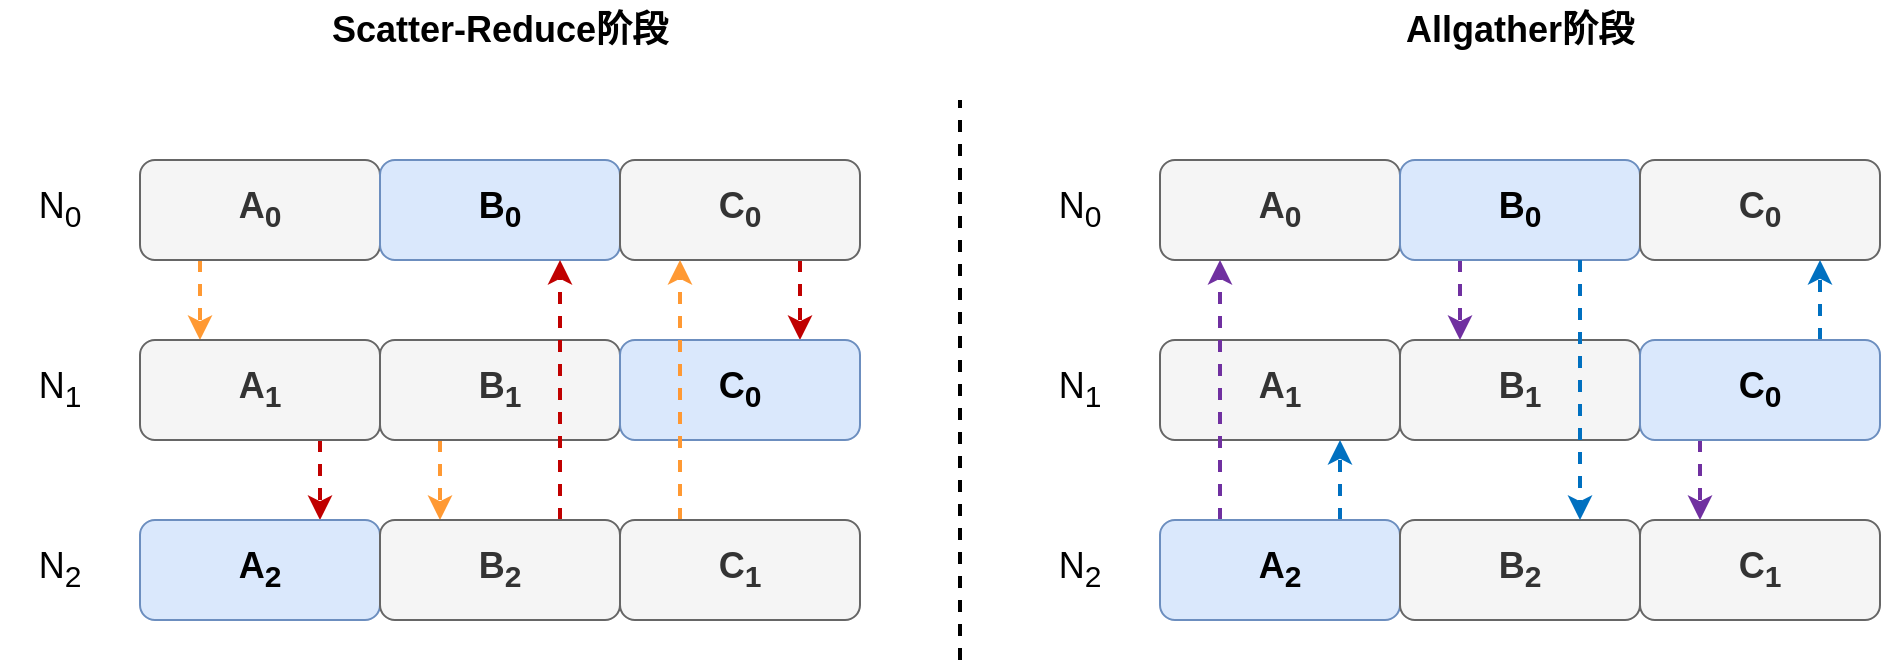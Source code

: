 <mxfile version="20.0.1" type="github">
  <diagram id="QZoD75EK2pMNKqEWIpBd" name="Page-1">
    <mxGraphModel dx="2424" dy="885" grid="1" gridSize="10" guides="1" tooltips="1" connect="1" arrows="1" fold="1" page="1" pageScale="1" pageWidth="827" pageHeight="1169" math="0" shadow="0">
      <root>
        <mxCell id="0" />
        <mxCell id="1" parent="0" />
        <mxCell id="ngBhUCR4Onw7o18NPcVE-176" value="&lt;b&gt;Scatter-Reduce阶段&lt;/b&gt;" style="text;html=1;strokeColor=none;fillColor=none;align=center;verticalAlign=middle;whiteSpace=wrap;rounded=0;shadow=0;fontSize=18;fontColor=#000000;" parent="1" vertex="1">
          <mxGeometry x="95" y="370" width="190" height="30" as="geometry" />
        </mxCell>
        <mxCell id="ngBhUCR4Onw7o18NPcVE-178" value="&lt;b&gt;Allgather阶段&lt;/b&gt;" style="text;html=1;strokeColor=none;fillColor=none;align=center;verticalAlign=middle;whiteSpace=wrap;rounded=0;shadow=0;fontSize=18;fontColor=#000000;" parent="1" vertex="1">
          <mxGeometry x="605" y="370" width="190" height="30" as="geometry" />
        </mxCell>
        <mxCell id="9lYXtkIO_EvKPlJrzlR4-44" style="edgeStyle=orthogonalEdgeStyle;rounded=0;orthogonalLoop=1;jettySize=auto;html=1;exitX=0.25;exitY=1;exitDx=0;exitDy=0;entryX=0.25;entryY=0;entryDx=0;entryDy=0;fontSize=18;dashed=1;fillColor=#fff2cc;strokeColor=#FF9933;strokeWidth=2;" edge="1" parent="1" source="9lYXtkIO_EvKPlJrzlR4-1" target="9lYXtkIO_EvKPlJrzlR4-6">
          <mxGeometry relative="1" as="geometry" />
        </mxCell>
        <mxCell id="9lYXtkIO_EvKPlJrzlR4-1" value="A&lt;sub&gt;&lt;font style=&quot;font-size: 15px;&quot;&gt;0&lt;/font&gt;&lt;/sub&gt;" style="rounded=1;whiteSpace=wrap;html=1;shadow=0;fontSize=18;fontStyle=1;fillColor=#f5f5f5;fontColor=#333333;strokeColor=#666666;" vertex="1" parent="1">
          <mxGeometry x="10" y="450" width="120" height="50" as="geometry" />
        </mxCell>
        <mxCell id="9lYXtkIO_EvKPlJrzlR4-2" value="&lt;font style=&quot;font-size: 18px;&quot;&gt;B&lt;sub&gt;0&lt;/sub&gt;&lt;/font&gt;" style="rounded=1;whiteSpace=wrap;html=1;shadow=0;fontSize=18;fontStyle=1;fillColor=#dae8fc;strokeColor=#6c8ebf;" vertex="1" parent="1">
          <mxGeometry x="130" y="450" width="120" height="50" as="geometry" />
        </mxCell>
        <mxCell id="9lYXtkIO_EvKPlJrzlR4-53" style="edgeStyle=orthogonalEdgeStyle;rounded=0;orthogonalLoop=1;jettySize=auto;html=1;exitX=0.75;exitY=1;exitDx=0;exitDy=0;entryX=0.75;entryY=0;entryDx=0;entryDy=0;dashed=1;fontSize=18;strokeColor=#C00000;strokeWidth=2;" edge="1" parent="1" source="9lYXtkIO_EvKPlJrzlR4-3" target="9lYXtkIO_EvKPlJrzlR4-8">
          <mxGeometry relative="1" as="geometry" />
        </mxCell>
        <mxCell id="9lYXtkIO_EvKPlJrzlR4-3" value="&lt;span style=&quot;font-size: 18px;&quot;&gt;C&lt;/span&gt;&lt;sub&gt;&lt;font style=&quot;font-size: 15px;&quot;&gt;0&lt;/font&gt;&lt;/sub&gt;" style="rounded=1;whiteSpace=wrap;html=1;shadow=0;fontSize=18;fontStyle=1;fillColor=#f5f5f5;fontColor=#333333;strokeColor=#666666;" vertex="1" parent="1">
          <mxGeometry x="250" y="450" width="120" height="50" as="geometry" />
        </mxCell>
        <mxCell id="9lYXtkIO_EvKPlJrzlR4-4" value="&lt;font style=&quot;font-size: 18px;&quot;&gt;N&lt;sub&gt;0&lt;/sub&gt;&lt;/font&gt;" style="text;html=1;strokeColor=none;fillColor=none;align=center;verticalAlign=middle;whiteSpace=wrap;rounded=0;" vertex="1" parent="1">
          <mxGeometry x="-60" y="460" width="60" height="30" as="geometry" />
        </mxCell>
        <mxCell id="9lYXtkIO_EvKPlJrzlR4-5" value="&lt;font style=&quot;font-size: 18px;&quot;&gt;&lt;font style=&quot;&quot;&gt;N&lt;/font&gt;&lt;font style=&quot;&quot;&gt;&lt;sub&gt;1&lt;/sub&gt;&lt;/font&gt;&lt;/font&gt;" style="text;html=1;strokeColor=none;fillColor=none;align=center;verticalAlign=middle;whiteSpace=wrap;rounded=0;" vertex="1" parent="1">
          <mxGeometry x="-60" y="550" width="60" height="30" as="geometry" />
        </mxCell>
        <mxCell id="9lYXtkIO_EvKPlJrzlR4-75" style="edgeStyle=orthogonalEdgeStyle;rounded=0;orthogonalLoop=1;jettySize=auto;html=1;exitX=0.75;exitY=1;exitDx=0;exitDy=0;entryX=0.75;entryY=0;entryDx=0;entryDy=0;dashed=1;fontSize=18;strokeColor=#C00000;strokeWidth=2;" edge="1" parent="1" source="9lYXtkIO_EvKPlJrzlR4-6" target="9lYXtkIO_EvKPlJrzlR4-10">
          <mxGeometry relative="1" as="geometry" />
        </mxCell>
        <mxCell id="9lYXtkIO_EvKPlJrzlR4-6" value="A&lt;sub style=&quot;&quot;&gt;&lt;font style=&quot;font-size: 15px;&quot;&gt;1&lt;/font&gt;&lt;/sub&gt;" style="rounded=1;whiteSpace=wrap;html=1;shadow=0;fontSize=18;fontStyle=1;fillColor=#f5f5f5;fontColor=#333333;strokeColor=#666666;" vertex="1" parent="1">
          <mxGeometry x="10" y="540" width="120" height="50" as="geometry" />
        </mxCell>
        <mxCell id="9lYXtkIO_EvKPlJrzlR4-45" style="edgeStyle=orthogonalEdgeStyle;rounded=0;orthogonalLoop=1;jettySize=auto;html=1;exitX=0.25;exitY=1;exitDx=0;exitDy=0;entryX=0.25;entryY=0;entryDx=0;entryDy=0;dashed=1;fontSize=18;strokeWidth=2;strokeColor=#FF9933;" edge="1" parent="1" source="9lYXtkIO_EvKPlJrzlR4-7" target="9lYXtkIO_EvKPlJrzlR4-11">
          <mxGeometry relative="1" as="geometry" />
        </mxCell>
        <mxCell id="9lYXtkIO_EvKPlJrzlR4-7" value="B&lt;sub style=&quot;&quot;&gt;&lt;font style=&quot;font-size: 15px;&quot;&gt;1&lt;/font&gt;&lt;/sub&gt;" style="rounded=1;whiteSpace=wrap;html=1;shadow=0;fontSize=18;fontStyle=1;fillColor=#f5f5f5;fontColor=#333333;strokeColor=#666666;" vertex="1" parent="1">
          <mxGeometry x="130" y="540" width="120" height="50" as="geometry" />
        </mxCell>
        <mxCell id="9lYXtkIO_EvKPlJrzlR4-8" value="&lt;span style=&quot;&quot;&gt;C&lt;/span&gt;&lt;sub style=&quot;&quot;&gt;0&lt;/sub&gt;" style="rounded=1;whiteSpace=wrap;html=1;shadow=0;fontSize=18;fontStyle=1;fillColor=#dae8fc;strokeColor=#6c8ebf;" vertex="1" parent="1">
          <mxGeometry x="250" y="540" width="120" height="50" as="geometry" />
        </mxCell>
        <mxCell id="9lYXtkIO_EvKPlJrzlR4-9" value="&lt;font style=&quot;font-size: 18px;&quot;&gt;N&lt;/font&gt;&lt;font style=&quot;font-size: 18px;&quot;&gt;&lt;sub&gt;2&lt;/sub&gt;&lt;/font&gt;" style="text;html=1;strokeColor=none;fillColor=none;align=center;verticalAlign=middle;whiteSpace=wrap;rounded=0;" vertex="1" parent="1">
          <mxGeometry x="-60" y="640" width="60" height="30" as="geometry" />
        </mxCell>
        <mxCell id="9lYXtkIO_EvKPlJrzlR4-10" value="&lt;font style=&quot;font-size: 18px;&quot;&gt;A&lt;/font&gt;&lt;sub style=&quot;&quot;&gt;&lt;font style=&quot;font-size: 15px;&quot;&gt;2&lt;/font&gt;&lt;/sub&gt;" style="rounded=1;whiteSpace=wrap;html=1;shadow=0;fontSize=18;fontStyle=1;fillColor=#dae8fc;strokeColor=#6c8ebf;" vertex="1" parent="1">
          <mxGeometry x="10" y="630" width="120" height="50" as="geometry" />
        </mxCell>
        <mxCell id="9lYXtkIO_EvKPlJrzlR4-52" style="edgeStyle=orthogonalEdgeStyle;rounded=0;orthogonalLoop=1;jettySize=auto;html=1;exitX=0.75;exitY=0;exitDx=0;exitDy=0;entryX=0.75;entryY=1;entryDx=0;entryDy=0;dashed=1;fontSize=18;strokeColor=#C00000;strokeWidth=2;" edge="1" parent="1" source="9lYXtkIO_EvKPlJrzlR4-11" target="9lYXtkIO_EvKPlJrzlR4-2">
          <mxGeometry relative="1" as="geometry" />
        </mxCell>
        <mxCell id="9lYXtkIO_EvKPlJrzlR4-11" value="&lt;font style=&quot;font-size: 18px;&quot;&gt;B&lt;/font&gt;&lt;sub style=&quot;&quot;&gt;&lt;font style=&quot;font-size: 15px;&quot;&gt;2&lt;/font&gt;&lt;/sub&gt;" style="rounded=1;whiteSpace=wrap;html=1;shadow=0;fontSize=18;fontStyle=1;fillColor=#f5f5f5;fontColor=#333333;strokeColor=#666666;" vertex="1" parent="1">
          <mxGeometry x="130" y="630" width="120" height="50" as="geometry" />
        </mxCell>
        <mxCell id="9lYXtkIO_EvKPlJrzlR4-46" style="edgeStyle=orthogonalEdgeStyle;rounded=0;orthogonalLoop=1;jettySize=auto;html=1;exitX=0.25;exitY=0;exitDx=0;exitDy=0;entryX=0.25;entryY=1;entryDx=0;entryDy=0;dashed=1;fontSize=18;strokeWidth=2;strokeColor=#FF9933;" edge="1" parent="1" source="9lYXtkIO_EvKPlJrzlR4-12" target="9lYXtkIO_EvKPlJrzlR4-3">
          <mxGeometry relative="1" as="geometry" />
        </mxCell>
        <mxCell id="9lYXtkIO_EvKPlJrzlR4-12" value="&lt;font style=&quot;font-size: 18px;&quot;&gt;C&lt;sub style=&quot;&quot;&gt;1&lt;/sub&gt;&lt;/font&gt;" style="rounded=1;whiteSpace=wrap;html=1;shadow=0;fontSize=18;fontStyle=1;fillColor=#f5f5f5;fontColor=#333333;strokeColor=#666666;" vertex="1" parent="1">
          <mxGeometry x="250" y="630" width="120" height="50" as="geometry" />
        </mxCell>
        <mxCell id="9lYXtkIO_EvKPlJrzlR4-56" value="" style="endArrow=none;dashed=1;html=1;rounded=0;fontSize=18;strokeColor=#000000;strokeWidth=2;" edge="1" parent="1">
          <mxGeometry width="50" height="50" relative="1" as="geometry">
            <mxPoint x="420" y="700" as="sourcePoint" />
            <mxPoint x="420" y="420" as="targetPoint" />
          </mxGeometry>
        </mxCell>
        <mxCell id="9lYXtkIO_EvKPlJrzlR4-58" value="A&lt;sub&gt;&lt;font style=&quot;font-size: 15px;&quot;&gt;0&lt;/font&gt;&lt;/sub&gt;" style="rounded=1;whiteSpace=wrap;html=1;shadow=0;fontSize=18;fontStyle=1;fillColor=#f5f5f5;fontColor=#333333;strokeColor=#666666;" vertex="1" parent="1">
          <mxGeometry x="520" y="450" width="120" height="50" as="geometry" />
        </mxCell>
        <mxCell id="9lYXtkIO_EvKPlJrzlR4-78" style="edgeStyle=orthogonalEdgeStyle;rounded=0;orthogonalLoop=1;jettySize=auto;html=1;exitX=0.25;exitY=1;exitDx=0;exitDy=0;entryX=0.25;entryY=0;entryDx=0;entryDy=0;dashed=1;fontSize=18;strokeColor=#7030A0;strokeWidth=2;" edge="1" parent="1" source="9lYXtkIO_EvKPlJrzlR4-59" target="9lYXtkIO_EvKPlJrzlR4-67">
          <mxGeometry relative="1" as="geometry" />
        </mxCell>
        <mxCell id="9lYXtkIO_EvKPlJrzlR4-59" value="&lt;font style=&quot;font-size: 18px;&quot;&gt;B&lt;sub&gt;0&lt;/sub&gt;&lt;/font&gt;" style="rounded=1;whiteSpace=wrap;html=1;shadow=0;fontSize=18;fontStyle=1;fillColor=#dae8fc;strokeColor=#6c8ebf;" vertex="1" parent="1">
          <mxGeometry x="640" y="450" width="120" height="50" as="geometry" />
        </mxCell>
        <mxCell id="9lYXtkIO_EvKPlJrzlR4-61" value="&lt;span style=&quot;font-size: 18px;&quot;&gt;C&lt;/span&gt;&lt;sub&gt;&lt;font style=&quot;font-size: 15px;&quot;&gt;0&lt;/font&gt;&lt;/sub&gt;" style="rounded=1;whiteSpace=wrap;html=1;shadow=0;fontSize=18;fontStyle=1;fillColor=#f5f5f5;fontColor=#333333;strokeColor=#666666;" vertex="1" parent="1">
          <mxGeometry x="760" y="450" width="120" height="50" as="geometry" />
        </mxCell>
        <mxCell id="9lYXtkIO_EvKPlJrzlR4-62" value="&lt;font style=&quot;font-size: 18px;&quot;&gt;N&lt;sub&gt;0&lt;/sub&gt;&lt;/font&gt;" style="text;html=1;strokeColor=none;fillColor=none;align=center;verticalAlign=middle;whiteSpace=wrap;rounded=0;" vertex="1" parent="1">
          <mxGeometry x="450" y="460" width="60" height="30" as="geometry" />
        </mxCell>
        <mxCell id="9lYXtkIO_EvKPlJrzlR4-63" value="&lt;font style=&quot;font-size: 18px;&quot;&gt;&lt;font style=&quot;&quot;&gt;N&lt;/font&gt;&lt;font style=&quot;&quot;&gt;&lt;sub&gt;1&lt;/sub&gt;&lt;/font&gt;&lt;/font&gt;" style="text;html=1;strokeColor=none;fillColor=none;align=center;verticalAlign=middle;whiteSpace=wrap;rounded=0;" vertex="1" parent="1">
          <mxGeometry x="450" y="550" width="60" height="30" as="geometry" />
        </mxCell>
        <mxCell id="9lYXtkIO_EvKPlJrzlR4-65" value="A&lt;sub style=&quot;&quot;&gt;&lt;font style=&quot;font-size: 15px;&quot;&gt;1&lt;/font&gt;&lt;/sub&gt;" style="rounded=1;whiteSpace=wrap;html=1;shadow=0;fontSize=18;fontStyle=1;fillColor=#f5f5f5;fontColor=#333333;strokeColor=#666666;" vertex="1" parent="1">
          <mxGeometry x="520" y="540" width="120" height="50" as="geometry" />
        </mxCell>
        <mxCell id="9lYXtkIO_EvKPlJrzlR4-67" value="B&lt;sub style=&quot;&quot;&gt;&lt;font style=&quot;font-size: 15px;&quot;&gt;1&lt;/font&gt;&lt;/sub&gt;" style="rounded=1;whiteSpace=wrap;html=1;shadow=0;fontSize=18;fontStyle=1;fillColor=#f5f5f5;fontColor=#333333;strokeColor=#666666;" vertex="1" parent="1">
          <mxGeometry x="640" y="540" width="120" height="50" as="geometry" />
        </mxCell>
        <mxCell id="9lYXtkIO_EvKPlJrzlR4-84" style="edgeStyle=orthogonalEdgeStyle;rounded=0;orthogonalLoop=1;jettySize=auto;html=1;exitX=0.25;exitY=1;exitDx=0;exitDy=0;entryX=0.25;entryY=0;entryDx=0;entryDy=0;dashed=1;fontSize=18;strokeColor=#7030A0;strokeWidth=2;" edge="1" parent="1" source="9lYXtkIO_EvKPlJrzlR4-68" target="9lYXtkIO_EvKPlJrzlR4-74">
          <mxGeometry relative="1" as="geometry" />
        </mxCell>
        <mxCell id="9lYXtkIO_EvKPlJrzlR4-88" style="edgeStyle=orthogonalEdgeStyle;rounded=0;orthogonalLoop=1;jettySize=auto;html=1;exitX=0.75;exitY=0;exitDx=0;exitDy=0;entryX=0.75;entryY=1;entryDx=0;entryDy=0;dashed=1;fontSize=18;strokeColor=#0070C0;strokeWidth=2;" edge="1" parent="1" source="9lYXtkIO_EvKPlJrzlR4-68" target="9lYXtkIO_EvKPlJrzlR4-61">
          <mxGeometry relative="1" as="geometry" />
        </mxCell>
        <mxCell id="9lYXtkIO_EvKPlJrzlR4-68" value="&lt;span style=&quot;&quot;&gt;C&lt;/span&gt;&lt;sub style=&quot;&quot;&gt;0&lt;/sub&gt;" style="rounded=1;whiteSpace=wrap;html=1;shadow=0;fontSize=18;fontStyle=1;fillColor=#dae8fc;strokeColor=#6c8ebf;" vertex="1" parent="1">
          <mxGeometry x="760" y="540" width="120" height="50" as="geometry" />
        </mxCell>
        <mxCell id="9lYXtkIO_EvKPlJrzlR4-69" value="&lt;font style=&quot;font-size: 18px;&quot;&gt;N&lt;/font&gt;&lt;font style=&quot;font-size: 18px;&quot;&gt;&lt;sub&gt;2&lt;/sub&gt;&lt;/font&gt;" style="text;html=1;strokeColor=none;fillColor=none;align=center;verticalAlign=middle;whiteSpace=wrap;rounded=0;" vertex="1" parent="1">
          <mxGeometry x="450" y="640" width="60" height="30" as="geometry" />
        </mxCell>
        <mxCell id="9lYXtkIO_EvKPlJrzlR4-76" style="edgeStyle=orthogonalEdgeStyle;rounded=0;orthogonalLoop=1;jettySize=auto;html=1;exitX=0.25;exitY=0;exitDx=0;exitDy=0;entryX=0.25;entryY=1;entryDx=0;entryDy=0;dashed=1;fontSize=18;strokeColor=#7030A0;strokeWidth=2;" edge="1" parent="1" source="9lYXtkIO_EvKPlJrzlR4-70" target="9lYXtkIO_EvKPlJrzlR4-58">
          <mxGeometry relative="1" as="geometry" />
        </mxCell>
        <mxCell id="9lYXtkIO_EvKPlJrzlR4-85" style="edgeStyle=orthogonalEdgeStyle;rounded=0;orthogonalLoop=1;jettySize=auto;html=1;exitX=0.75;exitY=0;exitDx=0;exitDy=0;entryX=0.75;entryY=1;entryDx=0;entryDy=0;dashed=1;fontSize=18;strokeColor=#0070C0;strokeWidth=2;" edge="1" parent="1" source="9lYXtkIO_EvKPlJrzlR4-70" target="9lYXtkIO_EvKPlJrzlR4-65">
          <mxGeometry relative="1" as="geometry" />
        </mxCell>
        <mxCell id="9lYXtkIO_EvKPlJrzlR4-70" value="&lt;font style=&quot;font-size: 18px;&quot;&gt;A&lt;/font&gt;&lt;sub style=&quot;&quot;&gt;&lt;font style=&quot;font-size: 15px;&quot;&gt;2&lt;/font&gt;&lt;/sub&gt;" style="rounded=1;whiteSpace=wrap;html=1;shadow=0;fontSize=18;fontStyle=1;fillColor=#dae8fc;strokeColor=#6c8ebf;" vertex="1" parent="1">
          <mxGeometry x="520" y="630" width="120" height="50" as="geometry" />
        </mxCell>
        <mxCell id="9lYXtkIO_EvKPlJrzlR4-72" value="&lt;font style=&quot;font-size: 18px;&quot;&gt;B&lt;/font&gt;&lt;sub style=&quot;&quot;&gt;&lt;font style=&quot;font-size: 15px;&quot;&gt;2&lt;/font&gt;&lt;/sub&gt;" style="rounded=1;whiteSpace=wrap;html=1;shadow=0;fontSize=18;fontStyle=1;fillColor=#f5f5f5;fontColor=#333333;strokeColor=#666666;" vertex="1" parent="1">
          <mxGeometry x="640" y="630" width="120" height="50" as="geometry" />
        </mxCell>
        <mxCell id="9lYXtkIO_EvKPlJrzlR4-74" value="&lt;font style=&quot;font-size: 18px;&quot;&gt;C&lt;sub style=&quot;&quot;&gt;1&lt;/sub&gt;&lt;/font&gt;" style="rounded=1;whiteSpace=wrap;html=1;shadow=0;fontSize=18;fontStyle=1;fillColor=#f5f5f5;fontColor=#333333;strokeColor=#666666;" vertex="1" parent="1">
          <mxGeometry x="760" y="630" width="120" height="50" as="geometry" />
        </mxCell>
        <mxCell id="9lYXtkIO_EvKPlJrzlR4-87" style="edgeStyle=orthogonalEdgeStyle;rounded=0;orthogonalLoop=1;jettySize=auto;html=1;exitX=0.75;exitY=1;exitDx=0;exitDy=0;entryX=0.75;entryY=0;entryDx=0;entryDy=0;dashed=1;fontSize=18;strokeColor=#0070C0;strokeWidth=2;" edge="1" parent="1">
          <mxGeometry relative="1" as="geometry">
            <mxPoint x="730" y="500" as="sourcePoint" />
            <mxPoint x="730" y="630" as="targetPoint" />
          </mxGeometry>
        </mxCell>
      </root>
    </mxGraphModel>
  </diagram>
</mxfile>
